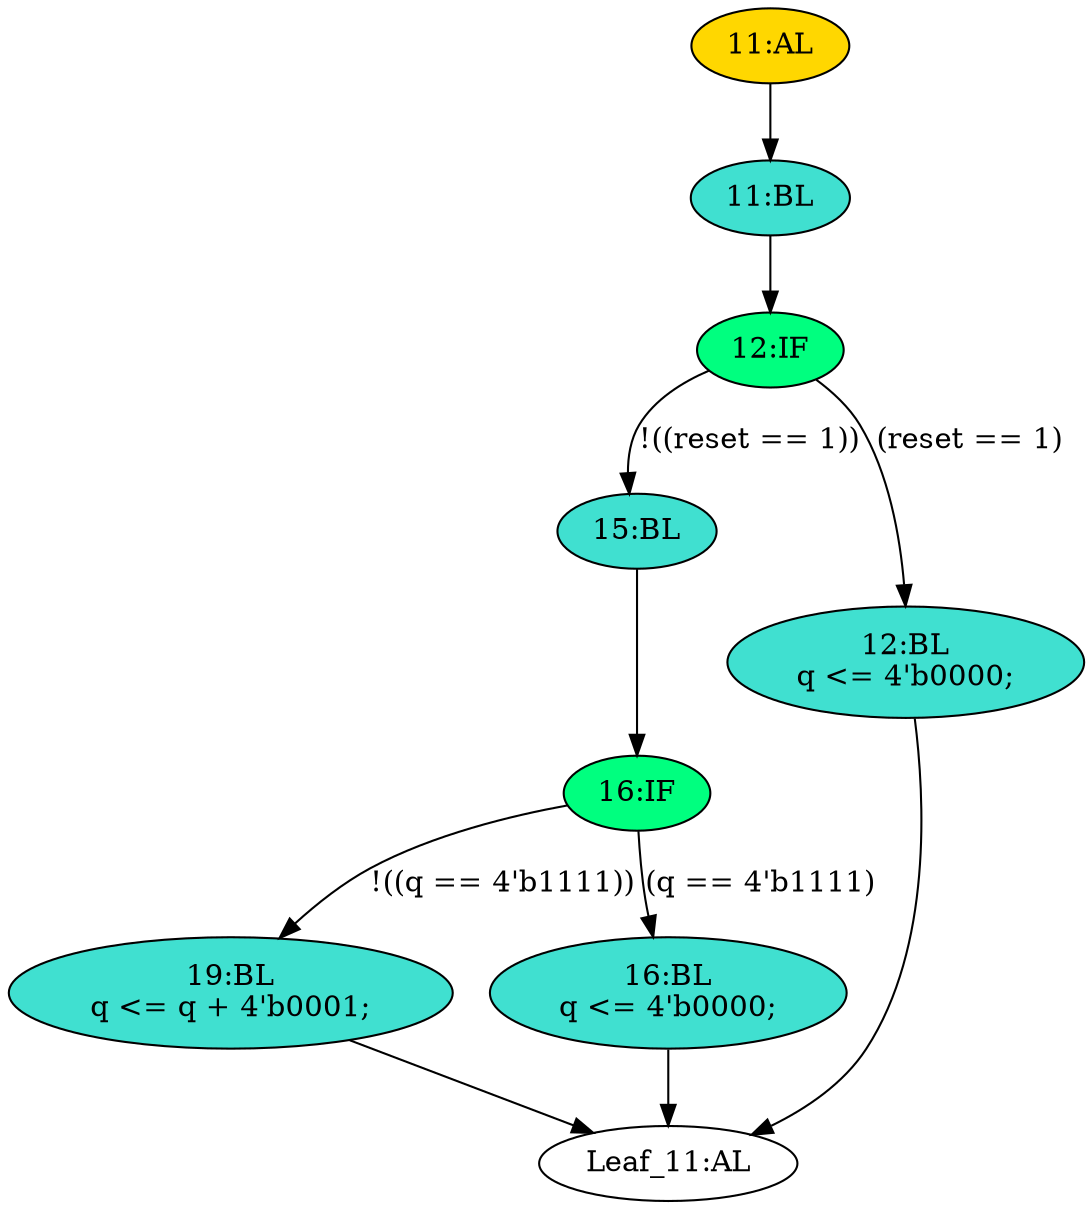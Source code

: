 strict digraph "" {
	node [label="\N"];
	"16:IF"	[ast="<pyverilog.vparser.ast.IfStatement object at 0x7f7886961550>",
		fillcolor=springgreen,
		label="16:IF",
		statements="[]",
		style=filled,
		typ=IfStatement];
	"19:BL"	[ast="<pyverilog.vparser.ast.Block object at 0x7f7886961690>",
		fillcolor=turquoise,
		label="19:BL
q <= q + 4'b0001;",
		statements="[<pyverilog.vparser.ast.NonblockingSubstitution object at 0x7f78869616d0>]",
		style=filled,
		typ=Block];
	"16:IF" -> "19:BL"	[cond="['q']",
		label="!((q == 4'b1111))",
		lineno=16];
	"16:BL"	[ast="<pyverilog.vparser.ast.Block object at 0x7f7886961910>",
		fillcolor=turquoise,
		label="16:BL
q <= 4'b0000;",
		statements="[<pyverilog.vparser.ast.NonblockingSubstitution object at 0x7f7886961950>]",
		style=filled,
		typ=Block];
	"16:IF" -> "16:BL"	[cond="['q']",
		label="(q == 4'b1111)",
		lineno=16];
	"Leaf_11:AL"	[def_var="['q']",
		label="Leaf_11:AL"];
	"19:BL" -> "Leaf_11:AL"	[cond="[]",
		lineno=None];
	"12:IF"	[ast="<pyverilog.vparser.ast.IfStatement object at 0x7f7886961b50>",
		fillcolor=springgreen,
		label="12:IF",
		statements="[]",
		style=filled,
		typ=IfStatement];
	"15:BL"	[ast="<pyverilog.vparser.ast.Block object at 0x7f7886961b90>",
		fillcolor=turquoise,
		label="15:BL",
		statements="[]",
		style=filled,
		typ=Block];
	"12:IF" -> "15:BL"	[cond="['reset']",
		label="!((reset == 1))",
		lineno=12];
	"12:BL"	[ast="<pyverilog.vparser.ast.Block object at 0x7f7886961c10>",
		fillcolor=turquoise,
		label="12:BL
q <= 4'b0000;",
		statements="[<pyverilog.vparser.ast.NonblockingSubstitution object at 0x7f7886961c50>]",
		style=filled,
		typ=Block];
	"12:IF" -> "12:BL"	[cond="['reset']",
		label="(reset == 1)",
		lineno=12];
	"15:BL" -> "16:IF"	[cond="[]",
		lineno=None];
	"11:BL"	[ast="<pyverilog.vparser.ast.Block object at 0x7f7886961e90>",
		fillcolor=turquoise,
		label="11:BL",
		statements="[]",
		style=filled,
		typ=Block];
	"11:BL" -> "12:IF"	[cond="[]",
		lineno=None];
	"12:BL" -> "Leaf_11:AL"	[cond="[]",
		lineno=None];
	"11:AL"	[ast="<pyverilog.vparser.ast.Always object at 0x7f7886961f10>",
		clk_sens=True,
		fillcolor=gold,
		label="11:AL",
		sens="['clk']",
		statements="[]",
		style=filled,
		typ=Always,
		use_var="['q', 'reset']"];
	"11:AL" -> "11:BL"	[cond="[]",
		lineno=None];
	"16:BL" -> "Leaf_11:AL"	[cond="[]",
		lineno=None];
}
